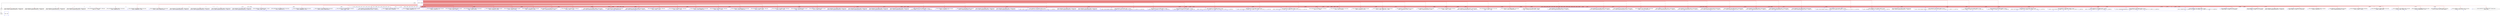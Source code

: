digraph G {
//Scheduling solution
splines=ortho;
//Control Step: 0
CS0 [style=plaintext]
{rank=same; CS0 0  ;}
//Control Step: 1
CS1 [style=plaintext]
{rank=same; CS1 8 86 93 68 63 47 83 19 48 51 57 37 5 21 58 94 60 91 71 67 43 45 22 52 55 40 62 77 80 95 89 15 76 74 31 7 49 13 36 61 10 50 38 20 39 78 18 41 30 14 12 33 34 2 97 101 26 90 53 35 27 72 24 104 11 66 29 87 28 44 16 73 81 59 96 23 98 56 99 65 79 85 100 75 82 84 9 102 4 105 17 32 3 103 69 70 88 54 25 42 92 46 64 6  ;}
//Control Step: 2
CS2 [style=plaintext]
{rank=same; CS2 1  ;}
CS0 -> CS1;
CS1 -> CS2;
CS0 -> 0 [style=invis weight=1000 color=dimgrey];
CS1 -> 8 [style=invis weight=1000 color=dimgrey];
CS2 -> 1 [style=invis weight=1000 color=dimgrey];
0[color=blue,shape=Msquare,label="ENTRY - ENTRY"];
1[color=blue,shape=Msquare,label="EXIT - EXIT"];
2[color=burlywood,shape=box,label="__float_mule8m23b_127nih_430682_431045 - bit_and_expr\n_10874 = (8388607LLU) & a;\n"];
3[color=burlywood,shape=box,label="__float_mule8m23b_127nih_430682_431036 - rshift_expr\n_10871 = a >> (23LLU);\n"];
4[color=burlywood,shape=box,label="__float_mule8m23b_127nih_430682_431033 - bit_and_expr\n_10870 = _10871 & (255LLU);\n"];
5[color=burlywood,shape=box,label="__float_mule8m23b_127nih_430682_431030 - nop_expr\n_10869 = (unsigned int) (_10870);\n"];
6[color=burlywood,shape=box,label="__float_mule8m23b_127nih_430682_438533 - extract_bit_expr\n_12970 = (_Bool)(((unsigned long long int)(a) >> 31LLU) & 1);\n"];
7[color=burlywood,shape=box,label="__float_mule8m23b_127nih_430682_430975 - rshift_expr\n_10850 = b >> (23LLU);\n"];
8[color=burlywood,shape=box,label="__float_mule8m23b_127nih_430682_430972 - bit_and_expr\n_10849 = _10850 & (255LLU);\n"];
9[color=burlywood,shape=box,label="__float_mule8m23b_127nih_430682_430969 - nop_expr\n_10848 = (unsigned int) (_10849);\n"];
10[color=burlywood,shape=box,label="__float_mule8m23b_127nih_430682_430961 - bit_and_expr\n_10845 = (8388607LLU) & b;\n"];
11[color=burlywood,shape=box,label="__float_mule8m23b_127nih_430682_438537 - extract_bit_expr\n_12971 = (_Bool)(((unsigned long long int)(b) >> 31LLU) & 1);\n"];
12[color=burlywood,shape=box,label="__float_mule8m23b_127nih_430682_438209 - lut_expr\n_12873 = (6LLU>>(((_12971)<<1) | (_12970)))&1;\n"];
13[color=burlywood,shape=box,label="__float_mule8m23b_127nih_430682_430742 - nop_expr\n_10769 = (_12873)%(1U << 1);\n"];
14[color=burlywood,shape=box,label="__float_mule8m23b_127nih_430682_439237 - extract_bit_expr\n_13151 = (_Bool)(((unsigned long long int)(a) >> 23LLU) & 1);\n"];
15[color=burlywood,shape=box,label="__float_mule8m23b_127nih_430682_439241 - extract_bit_expr\n_13152 = (_Bool)(((unsigned long long int)(a) >> 24LLU) & 1);\n"];
16[color=burlywood,shape=box,label="__float_mule8m23b_127nih_430682_439245 - extract_bit_expr\n_13153 = (_Bool)(((unsigned long long int)(a) >> 25LLU) & 1);\n"];
17[color=burlywood,shape=box,label="__float_mule8m23b_127nih_430682_439249 - extract_bit_expr\n_13154 = (_Bool)(((unsigned long long int)(a) >> 26LLU) & 1);\n"];
18[color=burlywood,shape=box,label="__float_mule8m23b_127nih_430682_439253 - extract_bit_expr\n_13155 = (_Bool)(((unsigned long long int)(a) >> 27LLU) & 1);\n"];
19[color=burlywood,shape=box,label="__float_mule8m23b_127nih_430682_439257 - extract_bit_expr\n_13156 = (_Bool)(((unsigned long long int)(a) >> 28LLU) & 1);\n"];
20[color=burlywood,shape=box,label="__float_mule8m23b_127nih_430682_439261 - extract_bit_expr\n_13157 = (_Bool)(((unsigned long long int)(a) >> 29LLU) & 1);\n"];
21[color=burlywood,shape=box,label="__float_mule8m23b_127nih_430682_439265 - extract_bit_expr\n_13158 = (_Bool)(((unsigned long long int)(a) >> 30LLU) & 1);\n"];
22[color=burlywood,shape=box,label="__float_mule8m23b_127nih_430682_432576 - eq_expr\n_11383 = _10874 == (0LLU);\n"];
23[color=burlywood,shape=box,label="__float_mule8m23b_127nih_430682_432588 - ne_expr\n_11387 = _10874 != (0LLU);\n"];
24[color=burlywood,shape=box,label="__float_mule8m23b_127nih_430682_439301 - extract_bit_expr\n_13167 = (_Bool)(((unsigned long long int)(b) >> 23LLU) & 1);\n"];
25[color=burlywood,shape=box,label="__float_mule8m23b_127nih_430682_439305 - extract_bit_expr\n_13168 = (_Bool)(((unsigned long long int)(b) >> 24LLU) & 1);\n"];
26[color=burlywood,shape=box,label="__float_mule8m23b_127nih_430682_439309 - extract_bit_expr\n_13169 = (_Bool)(((unsigned long long int)(b) >> 25LLU) & 1);\n"];
27[color=burlywood,shape=box,label="__float_mule8m23b_127nih_430682_439313 - extract_bit_expr\n_13170 = (_Bool)(((unsigned long long int)(b) >> 26LLU) & 1);\n"];
28[color=burlywood,shape=box,label="__float_mule8m23b_127nih_430682_439317 - extract_bit_expr\n_13171 = (_Bool)(((unsigned long long int)(b) >> 27LLU) & 1);\n"];
29[color=burlywood,shape=box,label="__float_mule8m23b_127nih_430682_439321 - extract_bit_expr\n_13172 = (_Bool)(((unsigned long long int)(b) >> 28LLU) & 1);\n"];
30[color=burlywood,shape=box,label="__float_mule8m23b_127nih_430682_439325 - extract_bit_expr\n_13173 = (_Bool)(((unsigned long long int)(b) >> 29LLU) & 1);\n"];
31[color=burlywood,shape=box,label="__float_mule8m23b_127nih_430682_439329 - extract_bit_expr\n_13174 = (_Bool)(((unsigned long long int)(b) >> 30LLU) & 1);\n"];
32[color=burlywood,shape=box,label="__float_mule8m23b_127nih_430682_432612 - eq_expr\n_11395 = _10845 == (0LLU);\n"];
33[color=burlywood,shape=box,label="__float_mule8m23b_127nih_430682_432621 - ne_expr\n_11398 = _10845 != (0LLU);\n"];
34[color=burlywood,shape=box,label="__float_mule8m23b_127nih_430682_431165 - ternary_plus_expr\n_10914 = _10869 + 4294967169u + _10848;\n"];
35[color=burlywood,shape=box,label="__float_mule8m23b_127nih_430682_431000 - bit_ior_expr\n_10859 = (8388608LLU) | _10874;\n"];
36[color=burlywood,shape=box,label="__float_mule8m23b_127nih_430682_430923 - bit_ior_expr\n_10832 = (8388608LLU) | _10845;\n"];
37[color=burlywood,shape=box,label="__float_mule8m23b_127nih_430682_431200 - bit_and_expr\n_10926 = _10859 & (4294967295LLU);\n"];
38[color=burlywood,shape=box,label="__float_mule8m23b_127nih_430682_431197 - bit_and_expr\n_10925 = _10832 & (4294967295LLU);\n"];
39[color=burlywood,shape=box,label="__float_mule8m23b_127nih_430682_431194 - mult_expr\n_10924 = _10925 * _10926;\n"];
40[color=burlywood,shape=box,label="__float_mule8m23b_127nih_430682_438728 - extract_bit_expr\n_13018 = (_Bool)(((unsigned long long int)(_10924) >> 47LLU) & 1);\n"];
41[color=burlywood,shape=box,label="__float_mule8m23b_127nih_430682_431209 - nop_expr\n_10929 = (_13018)%(1U << 1);\n"];
42[color=burlywood,shape=box,label="__float_mule8m23b_127nih_430682_431245 - nop_expr\n_10941 = (unsigned int) (_10929);\n"];
43[color=burlywood,shape=box,label="__float_mule8m23b_127nih_430682_431242 - plus_expr\n_10940 = (unsigned int)(_10914 + _10941);\n"];
44[color=burlywood,shape=box,label="__float_mule8m23b_127nih_430682_438406 - lut_expr\n_12933 = (1LLU>>((_13018)))&1;\n"];
45[color=burlywood,shape=box,label="__float_mule8m23b_127nih_430682_431206 - nop_expr\n_10928 = (_12933)%(1U << 1);\n"];
46[color=burlywood,shape=box,label="__float_mule8m23b_127nih_430682_431203 - nop_expr\n_10927 = (unsigned long long int) (_10928);\n"];
47[color=burlywood,shape=box,label="__float_mule8m23b_127nih_430682_431191 - lshift_expr\n_10923 = _10924 << _10927;\n"];
48[color=burlywood,shape=box,label="__float_mule8m23b_127nih_430682_431188 - bit_and_expr\n_10922 = _10923 & (140737488355327LLU);\n"];
49[color=burlywood,shape=box,label="__float_mule8m23b_127nih_430682_431185 - lshift_expr\n_10921 = _10922 << (1LLU);\n"];
50[color=burlywood,shape=box,label="__float_mule8m23b_127nih_430682_431239 - nop_expr\n_10939 = (unsigned long long int) (_10940);\n"];
51[color=burlywood,shape=box,label="__float_mule8m23b_127nih_430682_431236 - lshift_expr\n_10938 = _10939 << (23LLU);\n"];
52[color=burlywood,shape=box,label="__float_mule8m23b_127nih_430682_431182 - rshift_expr\n_10920 = _10921 >> (25LLU);\n"];
53[color=burlywood,shape=box,label="__float_mule8m23b_127nih_430682_431179 - bit_and_expr\n_10919 = _10920 & (8388607LLU);\n"];
54[color=burlywood,shape=box,label="__float_mule8m23b_127nih_430682_431176 - bit_ior_expr\n_10918 = _10919 | _10938;\n"];
55[color=burlywood,shape=box,label="__float_mule8m23b_127nih_430682_430867 - bit_and_expr\n_10813 = _10918 & (8589934591LLU);\n"];
56[color=burlywood,shape=box,label="__float_mule8m23b_127nih_430682_438737 - extract_bit_expr\n_13020 = (_Bool)(((unsigned long long int)(_10940) >> 9LLU) & 1);\n"];
57[color=burlywood,shape=box,label="__float_mule8m23b_127nih_430682_433474 - rshift_expr\n_11632 = _10921 >> (1LLU);\n"];
58[color=burlywood,shape=box,label="__float_mule8m23b_127nih_430682_431345 - bit_and_expr\n_11634 = _11632 & (8388607LLU);\n"];
59[color=burlywood,shape=box,label="__float_mule8m23b_127nih_430682_433481 - lshift_expr\n_10976 = _11634 << (1LLU);\n"];
60[color=burlywood,shape=box,label="__float_mule8m23b_127nih_430682_433484 - rshift_expr\n_11636 = _10976 >> (1LLU);\n"];
61[color=burlywood,shape=box,label="__float_mule8m23b_127nih_430682_432678 - ne_expr\n_11417 = _11636 != (0LLU);\n"];
62[color=burlywood,shape=box,label="__float_mule8m23b_127nih_430682_439462 - extract_bit_expr\n_13209 = (_Bool)(((unsigned long long int)(_10923) >> 23LLU) & 1);\n"];
63[color=burlywood,shape=box,label="__float_mule8m23b_127nih_430682_439638 - extract_bit_expr\n_13254 = (_Bool)(((unsigned long long int)(_10923) >> 24LLU) & 1);\n"];
64[color=burlywood,shape=box,label="__float_mule8m23b_127nih_430682_432681 - lut_expr\n_11418 = (168LLU>>(((_11417)<<2) | ((_13254)<<1) | (_13209)))&1;\n"];
65[color=burlywood,shape=box,label="__float_mule8m23b_127nih_430682_431263 - nop_expr\n_10947 = (_11418)%(1U << 1);\n"];
66[color=burlywood,shape=box,label="__float_mule8m23b_127nih_430682_431260 - nop_expr\n_10946 = (unsigned long long int) (_10947);\n"];
67[color=burlywood,shape=box,label="__float_mule8m23b_127nih_430682_430862 - plus_expr\n_10811 = (unsigned long long int)(_10813 + _10946);\n"];
68[color=burlywood,shape=box,label="__float_mule8m23b_127nih_430682_438763 - extract_bit_expr\n_13026 = (_Bool)(((unsigned long long int)(_10811) >> 32LLU) & 1);\n"];
69[color=burlywood,shape=box,label="__float_mule8m23b_127nih_430682_438771 - extract_bit_expr\n_13028 = (_Bool)(((unsigned long long int)(_10811) >> 31LLU) & 1);\n"];
70[color=burlywood,shape=box,label="__float_mule8m23b_127nih_430682_439100 - extract_bit_expr\n_13114 = (_Bool)(((unsigned long long int)(_10811) >> 23LLU) & 1);\n"];
71[color=burlywood,shape=box,label="__float_mule8m23b_127nih_430682_439104 - extract_bit_expr\n_13115 = (_Bool)(((unsigned long long int)(_10811) >> 24LLU) & 1);\n"];
72[color=burlywood,shape=box,label="__float_mule8m23b_127nih_430682_439108 - extract_bit_expr\n_13116 = (_Bool)(((unsigned long long int)(_10811) >> 25LLU) & 1);\n"];
73[color=burlywood,shape=box,label="__float_mule8m23b_127nih_430682_439112 - extract_bit_expr\n_13117 = (_Bool)(((unsigned long long int)(_10811) >> 26LLU) & 1);\n"];
74[color=burlywood,shape=box,label="__float_mule8m23b_127nih_430682_439116 - extract_bit_expr\n_13118 = (_Bool)(((unsigned long long int)(_10811) >> 27LLU) & 1);\n"];
75[color=burlywood,shape=box,label="__float_mule8m23b_127nih_430682_439120 - extract_bit_expr\n_13119 = (_Bool)(((unsigned long long int)(_10811) >> 28LLU) & 1);\n"];
76[color=burlywood,shape=box,label="__float_mule8m23b_127nih_430682_439124 - extract_bit_expr\n_13120 = (_Bool)(((unsigned long long int)(_10811) >> 29LLU) & 1);\n"];
77[color=burlywood,shape=box,label="__float_mule8m23b_127nih_430682_439128 - extract_bit_expr\n_13121 = (_Bool)(((unsigned long long int)(_10811) >> 30LLU) & 1);\n"];
78[color=burlywood,shape=box,label="__float_mule8m23b_127nih_430682_430739 - nop_expr\n_10768 = (unsigned long long int) (_10769);\n"];
79[color=burlywood,shape=box,label="__float_mule8m23b_127nih_430682_430736 - lshift_expr\n_10767 = _10768 << (31LLU);\n"];
80[color=burlywood,shape=box,label="__float_mule8m23b_127nih_430682_430857 - bit_and_expr\n_10809 = _10811 & (2147483647LLU);\n"];
81[color=burlywood,shape=box,label="__float_mule8m23b_127nih_430682_430854 - bit_ior_expr\n_10808 = _10809 | _10767;\n"];
82[color=burlywood,shape=box,label="__float_mule8m23b_127nih_430682_430732 - bit_ior_expr\n_10766 = (2139095040LLU) | _10767;\n"];
83[color=burlywood,shape=box,label="__float_mule8m23b_127nih_430682_440005 - lut_expr\n_13336 = (9223372036854775808LLU>>(((_13121)<<5) | ((_13120)<<4) | ((_13117)<<3) | ((_13116)<<2) | ((_13115)<<1) | (_13114)))&1;\n"];
84[color=burlywood,shape=box,label="__float_mule8m23b_127nih_430682_440008 - lut_expr\n_13337 = (5461LLU>>(((_13336)<<3) | ((_13119)<<2) | ((_13118)<<1) | (_13028)))&1;\n"];
85[color=burlywood,shape=box,label="__float_mule8m23b_127nih_430682_440011 - lut_expr\n_13338 = (9223372036854775808LLU>>(((_13158)<<5) | ((_13157)<<4) | ((_13154)<<3) | ((_13153)<<2) | ((_13152)<<1) | (_13151)))&1;\n"];
86[color=burlywood,shape=box,label="__float_mule8m23b_127nih_430682_440014 - lut_expr\n_13339 = (128LLU>>(((_13338)<<2) | ((_13156)<<1) | (_13155)))&1;\n"];
87[color=burlywood,shape=box,label="__float_mule8m23b_127nih_430682_440017 - lut_expr\n_13340 = (224LLU>>(((_13339)<<2) | ((_11383)<<1) | (_11387)))&1;\n"];
88[color=burlywood,shape=box,label="__float_mule8m23b_127nih_430682_440020 - lut_expr\n_13341 = (9223372036854775808LLU>>(((_13174)<<5) | ((_13173)<<4) | ((_13170)<<3) | ((_13169)<<2) | ((_13168)<<1) | (_13167)))&1;\n"];
89[color=burlywood,shape=box,label="__float_mule8m23b_127nih_430682_440023 - lut_expr\n_13342 = (128LLU>>(((_13341)<<2) | ((_13172)<<1) | (_13171)))&1;\n"];
90[color=burlywood,shape=box,label="__float_mule8m23b_127nih_430682_440027 - lut_expr\n_13343 = (271LLU>>(((_13342)<<3) | ((_13340)<<2) | ((_11395)<<1) | (_11398)))&1;\n"];
91[color=burlywood,shape=box,label="__float_mule8m23b_127nih_430682_440030 - lut_expr\n_13344 = (224LLU>>(((_13342)<<2) | ((_11395)<<1) | (_11398)))&1;\n"];
92[color=burlywood,shape=box,label="__float_mule8m23b_127nih_430682_440033 - lut_expr\n_13345 = (1LLU>>(((_13156)<<5) | ((_13155)<<4) | ((_13158)<<3) | ((_13157)<<2) | ((_13154)<<1) | (_13153)))&1;\n"];
93[color=burlywood,shape=box,label="__float_mule8m23b_127nih_430682_440036 - lut_expr\n_13346 = (252776192LLU>>(((_13345)<<4) | ((_13339)<<3) | ((_11387)<<2) | ((_13152)<<1) | (_13151)))&1;\n"];
94[color=burlywood,shape=box,label="__float_mule8m23b_127nih_430682_440039 - lut_expr\n_13347 = (1LLU>>(((_13172)<<5) | ((_13171)<<4) | ((_13174)<<3) | ((_13173)<<2) | ((_13170)<<1) | (_13169)))&1;\n"];
95[color=burlywood,shape=box,label="__float_mule8m23b_127nih_430682_440042 - lut_expr\n_13348 = (252776192LLU>>(((_13347)<<4) | ((_13342)<<3) | ((_11398)<<2) | ((_13168)<<1) | (_13167)))&1;\n"];
96[color=burlywood,shape=box,label="__float_mule8m23b_127nih_430682_440046 - lut_expr\n_13349 = (4042191103LLU>>(((_13345)<<4) | ((_13339)<<3) | ((_11387)<<2) | ((_13152)<<1) | (_13151)))&1;\n"];
97[color=burlywood,shape=box,label="__float_mule8m23b_127nih_430682_440050 - lut_expr\n_13350 = (1427151152LLU>>(((_13349)<<4) | ((_13348)<<3) | ((_13346)<<2) | ((_13344)<<1) | (_13340)))&1;\n"];
98[color=burlywood,shape=box,label="__float_mule8m23b_127nih_430682_433743 - lut_expr\n_11708 = (18446462603026366464LLU>>(((_13350)<<5) | ((_13343)<<4) | ((_13337)<<3) | ((_11418)<<2) | ((_13026)<<1) | (_13020)))&1;\n"];
99[color=burlywood,shape=box,label="__float_mule8m23b_127nih_430682_440056 - lut_expr\n_13351 = (352387071LLU>>(((_13350)<<5) | ((_13343)<<4) | ((_13337)<<3) | ((_11418)<<2) | ((_13026)<<1) | (_13020)))&1;\n"];
100[color=burlywood,shape=box,label="__float_mule8m23b_127nih_430682_432535 - lut_expr\n_11369 = (8LLU>>(((_13351)<<1) | (_11708)))&1;\n"];
101[color=burlywood,shape=box,label="__float_mule8m23b_127nih_430682_433730 - cond_expr\n_11704 = _11369 ? _10808 : _10767;\n"];
102[color=burlywood,shape=box,label="__float_mule8m23b_127nih_430682_433749 - lut_expr\n_11710 = (14LLU>>(((_13351)<<1) | (_11708)))&1;\n"];
103[color=burlywood,shape=box,label="__float_mule8m23b_127nih_430682_433752 - cond_expr\n_11711 = _11708 ? _11704 : 4290772992LLU;\n"];
104[color=burlywood,shape=box,label="__float_mule8m23b_127nih_430682_433778 - cond_expr\n_10789 = _11710 ? _11711 : _10766;\n"];
105[shape=ellipse,label="__float_mule8m23b_127nih_430682_431355 - gimple_return\nreturn _10789;\n"];
0->2 [color=red3,style=dotted,label="a"];
3->4 [color=blue, style=dotted,label="_10871"];
4->5 [color=blue, style=dotted,label="_10870"];
7->8 [color=blue, style=dotted,label="_10850"];
8->9 [color=blue, style=dotted,label="_10849"];
11->12 [color=blue, style=dotted,label="_12971"];
12->13 [color=blue, style=dotted,label="_12873"];
38->39 [color=blue, style=dotted,label="_10925"];
39->40 [color=blue, style=dotted,label="_10924"];
40->41 [color=blue, style=dotted,label="_13018"];
41->42 [color=blue, style=dotted,label="_10929"];
42->43 [color=blue, style=dotted,label="_10941"];
44->45 [color=blue, style=dotted,label="_12933"];
45->46 [color=blue, style=dotted,label="_10928"];
46->47 [color=blue, style=dotted,label="_10927"];
47->48 [color=blue, style=dotted,label="_10923"];
48->49 [color=blue, style=dotted,label="_10922"];
50->51 [color=blue, style=dotted,label="_10939"];
52->53 [color=blue, style=dotted,label="_10920"];
53->54 [color=blue, style=dotted,label="_10919"];
54->55 [color=blue, style=dotted,label="_10918"];
57->58 [color=blue, style=dotted,label="_11632"];
58->59 [color=blue, style=dotted,label="_11634"];
59->60 [color=blue, style=dotted,label="_10976"];
60->61 [color=blue, style=dotted,label="_11636"];
63->64 [color=blue, style=dotted,label="_13254"];
64->65 [color=blue, style=dotted,label="_11418"];
65->66 [color=blue, style=dotted,label="_10947"];
66->67 [color=blue, style=dotted,label="_10946"];
67->68 [color=blue, style=dotted,label="_10811"];
78->79 [color=blue, style=dotted,label="_10768"];
80->81 [color=blue, style=dotted,label="_10809"];
83->84 [color=blue, style=dotted,label="_13336"];
85->86 [color=blue, style=dotted,label="_13338"];
86->87 [color=blue, style=dotted,label="_13339"];
88->89 [color=blue, style=dotted,label="_13341"];
89->90 [color=blue, style=dotted,label="_13342"];
92->93 [color=blue, style=dotted,label="_13345"];
94->95 [color=blue, style=dotted,label="_13347"];
96->97 [color=blue, style=dotted,label="_13349"];
97->98 [color=blue, style=dotted,label="_13350"];
99->100 [color=blue, style=dotted,label="_13351"];
100->101 [color=blue, style=dotted,label="_11369"];
103->104 [color=blue, style=dotted,label="_11711"];
104->105 [color=blue, style=dotted,label="_10789"];
0->3 [color=red3,style=dotted,label="a"];
0->4 [color=red3,label=""];
0->5 [color=red3,label=""];
0->6 [color=red3,style=dotted,label="a"];
0->7 [color=red3,style=dotted,label="b"];
0->8 [color=red3,label=""];
0->9 [color=red3,label=""];
0->10 [color=red3,style=dotted,label="b"];
0->11 [color=red3,style=dotted,label="b"];
0->12 [color=red3,label=""];
0->13 [color=red3,label=""];
0->14 [color=red3,style=dotted,label="a"];
0->15 [color=red3,style=dotted,label="a"];
0->16 [color=red3,style=dotted,label="a"];
0->17 [color=red3,style=dotted,label="a"];
0->18 [color=red3,style=dotted,label="a"];
0->19 [color=red3,style=dotted,label="a"];
0->20 [color=red3,style=dotted,label="a"];
0->21 [color=red3,style=dotted,label="a"];
0->22 [color=red3,label=""];
0->23 [color=red3,label=""];
0->24 [color=red3,style=dotted,label="b"];
0->25 [color=red3,style=dotted,label="b"];
0->26 [color=red3,style=dotted,label="b"];
0->27 [color=red3,style=dotted,label="b"];
0->28 [color=red3,style=dotted,label="b"];
0->29 [color=red3,style=dotted,label="b"];
0->30 [color=red3,style=dotted,label="b"];
0->31 [color=red3,style=dotted,label="b"];
0->32 [color=red3,label=""];
0->33 [color=red3,label=""];
0->34 [color=red3,label=""];
0->35 [color=red3,label=""];
0->36 [color=red3,label=""];
0->37 [color=red3,label=""];
0->38 [color=red3,label=""];
0->39 [color=red3,label=""];
0->40 [color=red3,label=""];
0->41 [color=red3,label=""];
0->42 [color=red3,label=""];
0->43 [color=red3,label=""];
0->44 [color=red3,label=""];
0->45 [color=red3,label=""];
0->46 [color=red3,label=""];
0->47 [color=red3,label=""];
0->48 [color=red3,label=""];
0->49 [color=red3,label=""];
0->50 [color=red3,label=""];
0->51 [color=red3,label=""];
0->52 [color=red3,label=""];
0->53 [color=red3,label=""];
0->54 [color=red3,label=""];
0->55 [color=red3,label=""];
0->56 [color=red3,label=""];
0->57 [color=red3,label=""];
0->58 [color=red3,label=""];
0->59 [color=red3,label=""];
0->60 [color=red3,label=""];
0->61 [color=red3,label=""];
0->62 [color=red3,label=""];
0->63 [color=red3,label=""];
0->64 [color=red3,label=""];
0->65 [color=red3,label=""];
0->66 [color=red3,label=""];
0->67 [color=red3,label=""];
0->68 [color=red3,label=""];
0->69 [color=red3,label=""];
0->70 [color=red3,label=""];
0->71 [color=red3,label=""];
0->72 [color=red3,label=""];
0->73 [color=red3,label=""];
0->74 [color=red3,label=""];
0->75 [color=red3,label=""];
0->76 [color=red3,label=""];
0->77 [color=red3,label=""];
0->78 [color=red3,label=""];
0->79 [color=red3,label=""];
0->80 [color=red3,label=""];
0->81 [color=red3,label=""];
0->82 [color=red3,label=""];
0->83 [color=red3,label=""];
0->84 [color=red3,label=""];
0->85 [color=red3,label=""];
0->86 [color=red3,label=""];
0->87 [color=red3,label=""];
0->88 [color=red3,label=""];
0->89 [color=red3,label=""];
0->90 [color=red3,label=""];
0->91 [color=red3,label=""];
0->92 [color=red3,label=""];
0->93 [color=red3,label=""];
0->94 [color=red3,label=""];
0->95 [color=red3,label=""];
0->96 [color=red3,label=""];
0->97 [color=red3,label=""];
0->98 [color=red3,label=""];
0->99 [color=red3,label=""];
0->100 [color=red3,label=""];
0->101 [color=red3,label=""];
0->102 [color=red3,label=""];
0->103 [color=red3,label=""];
0->104 [color=red3,label=""];
0->105 [color=red3,label=""];
6->12 [color=blue, style=dotted,label="_12970"];
2->22 [color=blue, style=dotted,label="_10874"];
2->23 [color=blue, style=dotted,label="_10874"];
10->32 [color=blue, style=dotted,label="_10845"];
10->33 [color=blue, style=dotted,label="_10845"];
9->34 [color=blue, style=dotted,label="_10848"];
5->34 [color=blue, style=dotted,label="_10869"];
2->35 [color=blue, style=dotted,label="_10874"];
10->36 [color=blue, style=dotted,label="_10845"];
35->37 [color=blue, style=dotted,label="_10859"];
36->38 [color=blue, style=dotted,label="_10832"];
37->39 [color=blue, style=dotted,label="_10926"];
34->43 [color=blue, style=dotted,label="_10914"];
40->44 [color=blue, style=dotted,label="_13018"];
39->47 [color=blue, style=dotted,label="_10924"];
43->50 [color=blue, style=dotted,label="_10940"];
49->52 [color=blue, style=dotted,label="_10921"];
51->54 [color=blue, style=dotted,label="_10938"];
43->56 [color=blue, style=dotted,label="_10940"];
49->57 [color=blue, style=dotted,label="_10921"];
47->62 [color=blue, style=dotted,label="_10923"];
47->63 [color=blue, style=dotted,label="_10923"];
61->64 [color=blue, style=dotted,label="_11417"];
62->64 [color=blue, style=dotted,label="_13209"];
55->67 [color=blue, style=dotted,label="_10813"];
67->69 [color=blue, style=dotted,label="_10811"];
67->70 [color=blue, style=dotted,label="_10811"];
67->71 [color=blue, style=dotted,label="_10811"];
67->72 [color=blue, style=dotted,label="_10811"];
67->73 [color=blue, style=dotted,label="_10811"];
67->74 [color=blue, style=dotted,label="_10811"];
67->75 [color=blue, style=dotted,label="_10811"];
67->76 [color=blue, style=dotted,label="_10811"];
67->77 [color=blue, style=dotted,label="_10811"];
13->78 [color=blue, style=dotted,label="_10769"];
67->80 [color=blue, style=dotted,label="_10811"];
79->81 [color=blue, style=dotted,label="_10767"];
79->82 [color=blue, style=dotted,label="_10767"];
70->83 [color=blue, style=dotted,label="_13114"];
71->83 [color=blue, style=dotted,label="_13115"];
72->83 [color=blue, style=dotted,label="_13116"];
73->83 [color=blue, style=dotted,label="_13117"];
76->83 [color=blue, style=dotted,label="_13120"];
77->83 [color=blue, style=dotted,label="_13121"];
69->84 [color=blue, style=dotted,label="_13028"];
74->84 [color=blue, style=dotted,label="_13118"];
75->84 [color=blue, style=dotted,label="_13119"];
14->85 [color=blue, style=dotted,label="_13151"];
15->85 [color=blue, style=dotted,label="_13152"];
16->85 [color=blue, style=dotted,label="_13153"];
17->85 [color=blue, style=dotted,label="_13154"];
20->85 [color=blue, style=dotted,label="_13157"];
21->85 [color=blue, style=dotted,label="_13158"];
18->86 [color=blue, style=dotted,label="_13155"];
19->86 [color=blue, style=dotted,label="_13156"];
22->87 [color=blue, style=dotted,label="_11383"];
23->87 [color=blue, style=dotted,label="_11387"];
24->88 [color=blue, style=dotted,label="_13167"];
25->88 [color=blue, style=dotted,label="_13168"];
26->88 [color=blue, style=dotted,label="_13169"];
27->88 [color=blue, style=dotted,label="_13170"];
30->88 [color=blue, style=dotted,label="_13173"];
31->88 [color=blue, style=dotted,label="_13174"];
28->89 [color=blue, style=dotted,label="_13171"];
29->89 [color=blue, style=dotted,label="_13172"];
32->90 [color=blue, style=dotted,label="_11395"];
33->90 [color=blue, style=dotted,label="_11398"];
87->90 [color=blue, style=dotted,label="_13340"];
32->91 [color=blue, style=dotted,label="_11395"];
33->91 [color=blue, style=dotted,label="_11398"];
89->91 [color=blue, style=dotted,label="_13342"];
16->92 [color=blue, style=dotted,label="_13153"];
17->92 [color=blue, style=dotted,label="_13154"];
18->92 [color=blue, style=dotted,label="_13155"];
19->92 [color=blue, style=dotted,label="_13156"];
20->92 [color=blue, style=dotted,label="_13157"];
21->92 [color=blue, style=dotted,label="_13158"];
23->93 [color=blue, style=dotted,label="_11387"];
14->93 [color=blue, style=dotted,label="_13151"];
15->93 [color=blue, style=dotted,label="_13152"];
86->93 [color=blue, style=dotted,label="_13339"];
26->94 [color=blue, style=dotted,label="_13169"];
27->94 [color=blue, style=dotted,label="_13170"];
28->94 [color=blue, style=dotted,label="_13171"];
29->94 [color=blue, style=dotted,label="_13172"];
30->94 [color=blue, style=dotted,label="_13173"];
31->94 [color=blue, style=dotted,label="_13174"];
33->95 [color=blue, style=dotted,label="_11398"];
24->95 [color=blue, style=dotted,label="_13167"];
25->95 [color=blue, style=dotted,label="_13168"];
89->95 [color=blue, style=dotted,label="_13342"];
23->96 [color=blue, style=dotted,label="_11387"];
14->96 [color=blue, style=dotted,label="_13151"];
15->96 [color=blue, style=dotted,label="_13152"];
86->96 [color=blue, style=dotted,label="_13339"];
92->96 [color=blue, style=dotted,label="_13345"];
87->97 [color=blue, style=dotted,label="_13340"];
91->97 [color=blue, style=dotted,label="_13344"];
93->97 [color=blue, style=dotted,label="_13346"];
95->97 [color=blue, style=dotted,label="_13348"];
64->98 [color=blue, style=dotted,label="_11418"];
56->98 [color=blue, style=dotted,label="_13020"];
68->98 [color=blue, style=dotted,label="_13026"];
84->98 [color=blue, style=dotted,label="_13337"];
90->98 [color=blue, style=dotted,label="_13343"];
64->99 [color=blue, style=dotted,label="_11418"];
56->99 [color=blue, style=dotted,label="_13020"];
68->99 [color=blue, style=dotted,label="_13026"];
84->99 [color=blue, style=dotted,label="_13337"];
90->99 [color=blue, style=dotted,label="_13343"];
97->99 [color=blue, style=dotted,label="_13350"];
98->100 [color=blue, style=dotted,label="_11708"];
79->101 [color=blue, style=dotted,label="_10767"];
81->101 [color=blue, style=dotted,label="_10808"];
98->102 [color=blue, style=dotted,label="_11708"];
99->102 [color=blue, style=dotted,label="_13351"];
101->103 [color=blue, style=dotted,label="_11704"];
98->103 [color=blue, style=dotted,label="_11708"];
82->104 [color=blue, style=dotted,label="_10766"];
102->104 [color=blue, style=dotted,label="_11710"];
}
